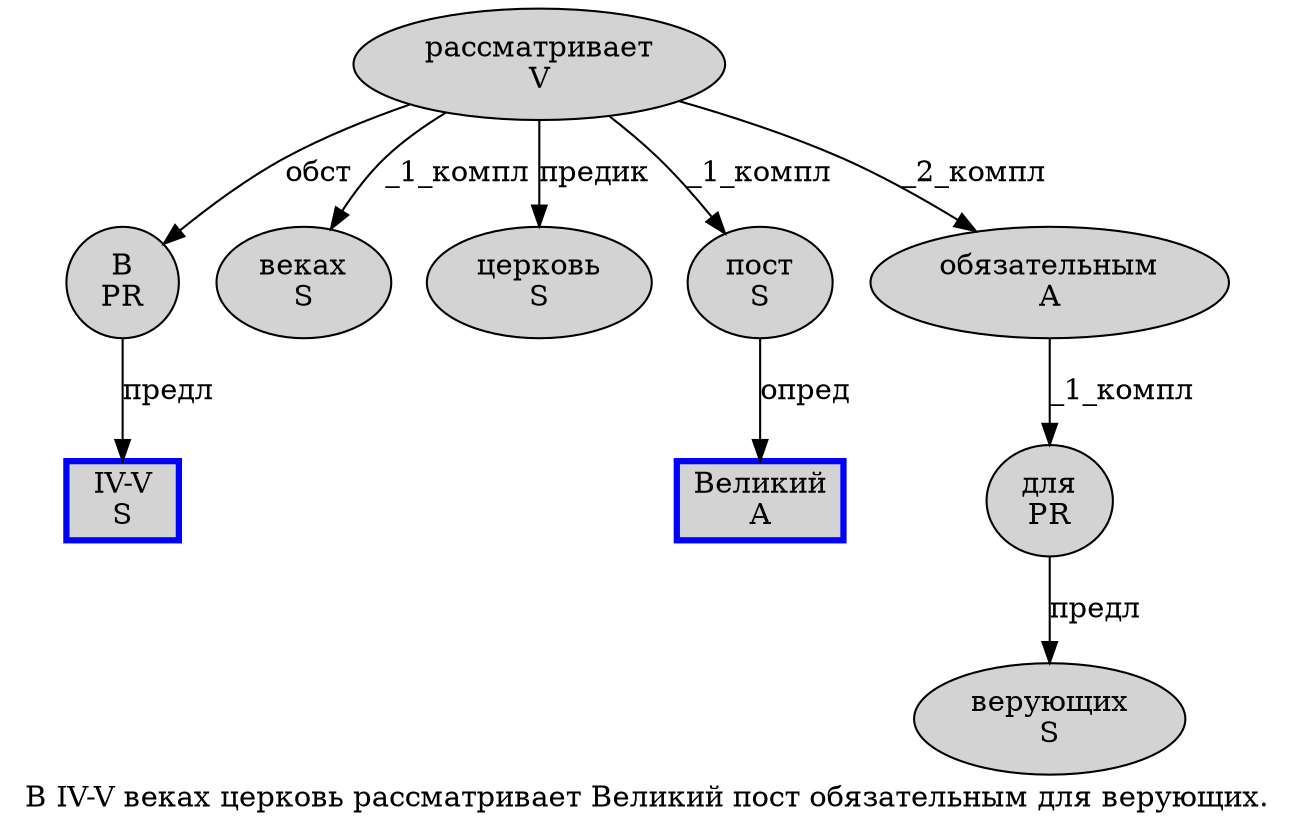 digraph SENTENCE_1038 {
	graph [label="В IV-V веках церковь рассматривает Великий пост обязательным для верующих."]
	node [style=filled]
		0 [label="В
PR" color="" fillcolor=lightgray penwidth=1 shape=ellipse]
		1 [label="IV-V
S" color=blue fillcolor=lightgray penwidth=3 shape=box]
		2 [label="веках
S" color="" fillcolor=lightgray penwidth=1 shape=ellipse]
		3 [label="церковь
S" color="" fillcolor=lightgray penwidth=1 shape=ellipse]
		4 [label="рассматривает
V" color="" fillcolor=lightgray penwidth=1 shape=ellipse]
		5 [label="Великий
A" color=blue fillcolor=lightgray penwidth=3 shape=box]
		6 [label="пост
S" color="" fillcolor=lightgray penwidth=1 shape=ellipse]
		7 [label="обязательным
A" color="" fillcolor=lightgray penwidth=1 shape=ellipse]
		8 [label="для
PR" color="" fillcolor=lightgray penwidth=1 shape=ellipse]
		9 [label="верующих
S" color="" fillcolor=lightgray penwidth=1 shape=ellipse]
			0 -> 1 [label="предл"]
			8 -> 9 [label="предл"]
			6 -> 5 [label="опред"]
			7 -> 8 [label="_1_компл"]
			4 -> 0 [label="обст"]
			4 -> 2 [label="_1_компл"]
			4 -> 3 [label="предик"]
			4 -> 6 [label="_1_компл"]
			4 -> 7 [label="_2_компл"]
}